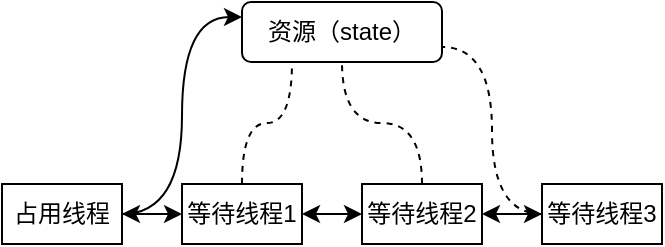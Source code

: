 <mxfile version="12.9.4" type="github">
  <diagram id="uKn2Q3p7CmMUGCRkjorn" name="Page-1">
    <mxGraphModel dx="1426" dy="770" grid="1" gridSize="10" guides="1" tooltips="1" connect="1" arrows="1" fold="1" page="1" pageScale="1" pageWidth="827" pageHeight="1169" math="0" shadow="0">
      <root>
        <mxCell id="0" />
        <mxCell id="1" parent="0" />
        <mxCell id="HwDK8LnQVKvsu6jQenBu-10" style="edgeStyle=orthogonalEdgeStyle;curved=1;rounded=0;orthogonalLoop=1;jettySize=auto;html=1;entryX=0;entryY=0.25;entryDx=0;entryDy=0;startArrow=none;startFill=0;endArrow=classic;endFill=1;" edge="1" parent="1" source="HwDK8LnQVKvsu6jQenBu-1" target="HwDK8LnQVKvsu6jQenBu-5">
          <mxGeometry relative="1" as="geometry" />
        </mxCell>
        <mxCell id="HwDK8LnQVKvsu6jQenBu-1" value="占用线程" style="rounded=0;whiteSpace=wrap;html=1;" vertex="1" parent="1">
          <mxGeometry x="150" y="171" width="60" height="30" as="geometry" />
        </mxCell>
        <mxCell id="HwDK8LnQVKvsu6jQenBu-6" style="edgeStyle=orthogonalEdgeStyle;rounded=0;orthogonalLoop=1;jettySize=auto;html=1;entryX=1;entryY=0.5;entryDx=0;entryDy=0;startArrow=classic;startFill=1;" edge="1" parent="1" source="HwDK8LnQVKvsu6jQenBu-2" target="HwDK8LnQVKvsu6jQenBu-1">
          <mxGeometry relative="1" as="geometry" />
        </mxCell>
        <mxCell id="HwDK8LnQVKvsu6jQenBu-7" style="edgeStyle=orthogonalEdgeStyle;rounded=0;orthogonalLoop=1;jettySize=auto;html=1;entryX=0;entryY=0.5;entryDx=0;entryDy=0;startArrow=classic;startFill=1;" edge="1" parent="1" source="HwDK8LnQVKvsu6jQenBu-2" target="HwDK8LnQVKvsu6jQenBu-3">
          <mxGeometry relative="1" as="geometry" />
        </mxCell>
        <mxCell id="HwDK8LnQVKvsu6jQenBu-11" style="edgeStyle=orthogonalEdgeStyle;curved=1;rounded=0;orthogonalLoop=1;jettySize=auto;html=1;entryX=0.25;entryY=1;entryDx=0;entryDy=0;startArrow=none;startFill=0;endArrow=none;endFill=0;dashed=1;" edge="1" parent="1" source="HwDK8LnQVKvsu6jQenBu-2" target="HwDK8LnQVKvsu6jQenBu-5">
          <mxGeometry relative="1" as="geometry" />
        </mxCell>
        <mxCell id="HwDK8LnQVKvsu6jQenBu-2" value="等待线程1" style="rounded=0;whiteSpace=wrap;html=1;" vertex="1" parent="1">
          <mxGeometry x="240" y="171" width="60" height="30" as="geometry" />
        </mxCell>
        <mxCell id="HwDK8LnQVKvsu6jQenBu-8" style="edgeStyle=orthogonalEdgeStyle;rounded=0;orthogonalLoop=1;jettySize=auto;html=1;entryX=0;entryY=0.5;entryDx=0;entryDy=0;startArrow=classic;startFill=1;" edge="1" parent="1" source="HwDK8LnQVKvsu6jQenBu-3" target="HwDK8LnQVKvsu6jQenBu-4">
          <mxGeometry relative="1" as="geometry" />
        </mxCell>
        <mxCell id="HwDK8LnQVKvsu6jQenBu-12" style="edgeStyle=orthogonalEdgeStyle;curved=1;rounded=0;orthogonalLoop=1;jettySize=auto;html=1;entryX=0.5;entryY=1;entryDx=0;entryDy=0;startArrow=none;startFill=0;endArrow=none;endFill=0;dashed=1;" edge="1" parent="1" source="HwDK8LnQVKvsu6jQenBu-3" target="HwDK8LnQVKvsu6jQenBu-5">
          <mxGeometry relative="1" as="geometry" />
        </mxCell>
        <mxCell id="HwDK8LnQVKvsu6jQenBu-3" value="等待线程2" style="rounded=0;whiteSpace=wrap;html=1;" vertex="1" parent="1">
          <mxGeometry x="330" y="171" width="60" height="30" as="geometry" />
        </mxCell>
        <mxCell id="HwDK8LnQVKvsu6jQenBu-13" style="edgeStyle=orthogonalEdgeStyle;curved=1;rounded=0;orthogonalLoop=1;jettySize=auto;html=1;entryX=1;entryY=0.75;entryDx=0;entryDy=0;startArrow=none;startFill=0;endArrow=none;endFill=0;dashed=1;" edge="1" parent="1" source="HwDK8LnQVKvsu6jQenBu-4" target="HwDK8LnQVKvsu6jQenBu-5">
          <mxGeometry relative="1" as="geometry" />
        </mxCell>
        <mxCell id="HwDK8LnQVKvsu6jQenBu-4" value="等待线程3" style="rounded=0;whiteSpace=wrap;html=1;" vertex="1" parent="1">
          <mxGeometry x="420" y="171" width="60" height="30" as="geometry" />
        </mxCell>
        <mxCell id="HwDK8LnQVKvsu6jQenBu-5" value="资源（state）" style="rounded=1;whiteSpace=wrap;html=1;" vertex="1" parent="1">
          <mxGeometry x="270" y="80" width="100" height="30" as="geometry" />
        </mxCell>
      </root>
    </mxGraphModel>
  </diagram>
</mxfile>
